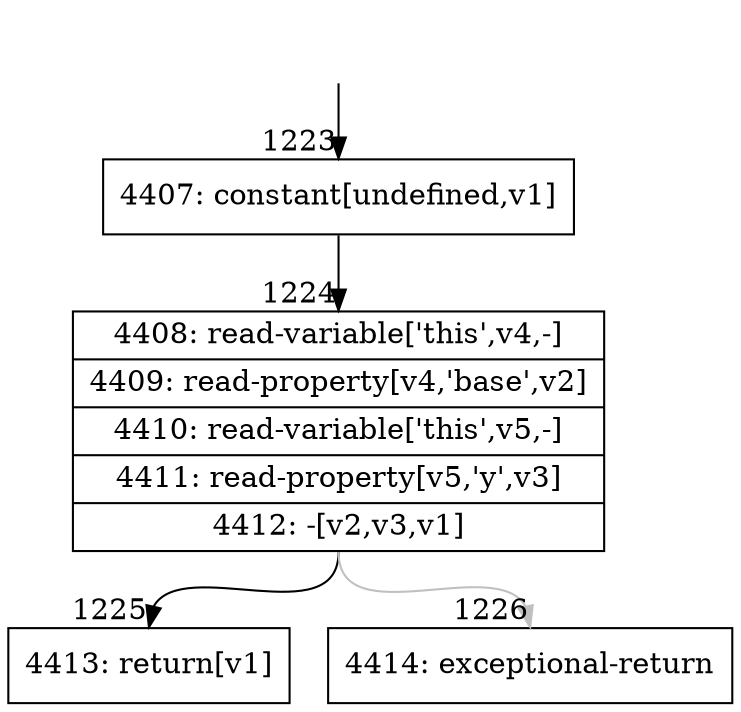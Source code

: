 digraph {
rankdir="TD"
BB_entry129[shape=none,label=""];
BB_entry129 -> BB1223 [tailport=s, headport=n, headlabel="    1223"]
BB1223 [shape=record label="{4407: constant[undefined,v1]}" ] 
BB1223 -> BB1224 [tailport=s, headport=n, headlabel="      1224"]
BB1224 [shape=record label="{4408: read-variable['this',v4,-]|4409: read-property[v4,'base',v2]|4410: read-variable['this',v5,-]|4411: read-property[v5,'y',v3]|4412: -[v2,v3,v1]}" ] 
BB1224 -> BB1225 [tailport=s, headport=n, headlabel="      1225"]
BB1224 -> BB1226 [tailport=s, headport=n, color=gray, headlabel="      1226"]
BB1225 [shape=record label="{4413: return[v1]}" ] 
BB1226 [shape=record label="{4414: exceptional-return}" ] 
//#$~ 1279
}
